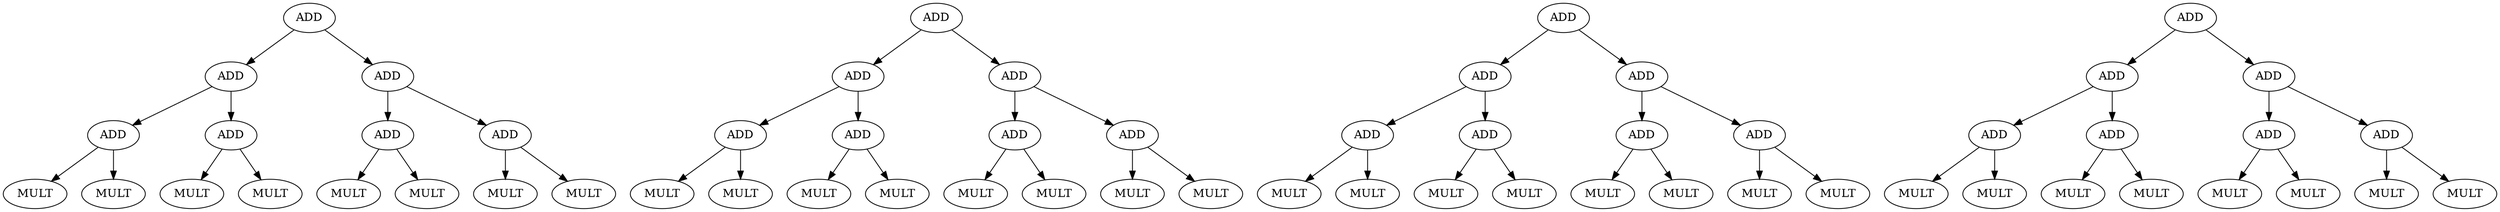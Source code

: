 strict digraph  {
0[label=ADD];
1[label=ADD];
2[label=ADD];
3[label=ADD];
4[label=ADD];
5[label=ADD];
6[label=ADD];
7[label=MULT];
8[label=MULT];
9[label=MULT];
10[label=MULT];
11[label=MULT];
12[label=MULT];
13[label=MULT];
14[label=MULT];
15[label=ADD];
16[label=ADD];
17[label=ADD];
18[label=ADD];
19[label=ADD];
20[label=ADD];
21[label=ADD];
22[label=MULT];
23[label=MULT];
24[label=MULT];
25[label=MULT];
26[label=MULT];
27[label=MULT];
28[label=MULT];
29[label=MULT];
30[label=ADD];
31[label=ADD];
32[label=ADD];
33[label=ADD];
34[label=ADD];
35[label=ADD];
36[label=ADD];
37[label=MULT];
38[label=MULT];
39[label=MULT];
40[label=MULT];
41[label=MULT];
42[label=MULT];
43[label=MULT];
44[label=MULT];
45[label=ADD];
46[label=ADD];
47[label=ADD];
48[label=ADD];
49[label=ADD];
50[label=ADD];
51[label=ADD];
52[label=MULT];
53[label=MULT];
54[label=MULT];
55[label=MULT];
56[label=MULT];
57[label=MULT];
58[label=MULT];
59[label=MULT];
0 -> 1;
0 -> 2;
1 -> 3;
1 -> 4;
2 -> 5;
2 -> 6;
3 -> 7;
3 -> 8;
4 -> 9;
4 -> 10;
5 -> 11;
5 -> 12;
6 -> 13;
6 -> 14;
15 -> 16;
15 -> 17;
16 -> 18;
16 -> 19;
17 -> 20;
17 -> 21;
18 -> 22;
18 -> 23;
19 -> 24;
19 -> 25;
20 -> 26;
20 -> 27;
21 -> 28;
21 -> 29;
30 -> 31;
30 -> 32;
31 -> 33;
31 -> 34;
32 -> 35;
32 -> 36;
33 -> 37;
33 -> 38;
34 -> 39;
34 -> 40;
35 -> 41;
35 -> 42;
36 -> 43;
36 -> 44;
45 -> 46;
45 -> 47;
46 -> 48;
46 -> 49;
47 -> 50;
47 -> 51;
48 -> 52;
48 -> 53;
49 -> 54;
49 -> 55;
50 -> 56;
50 -> 57;
51 -> 58;
51 -> 59;
}
